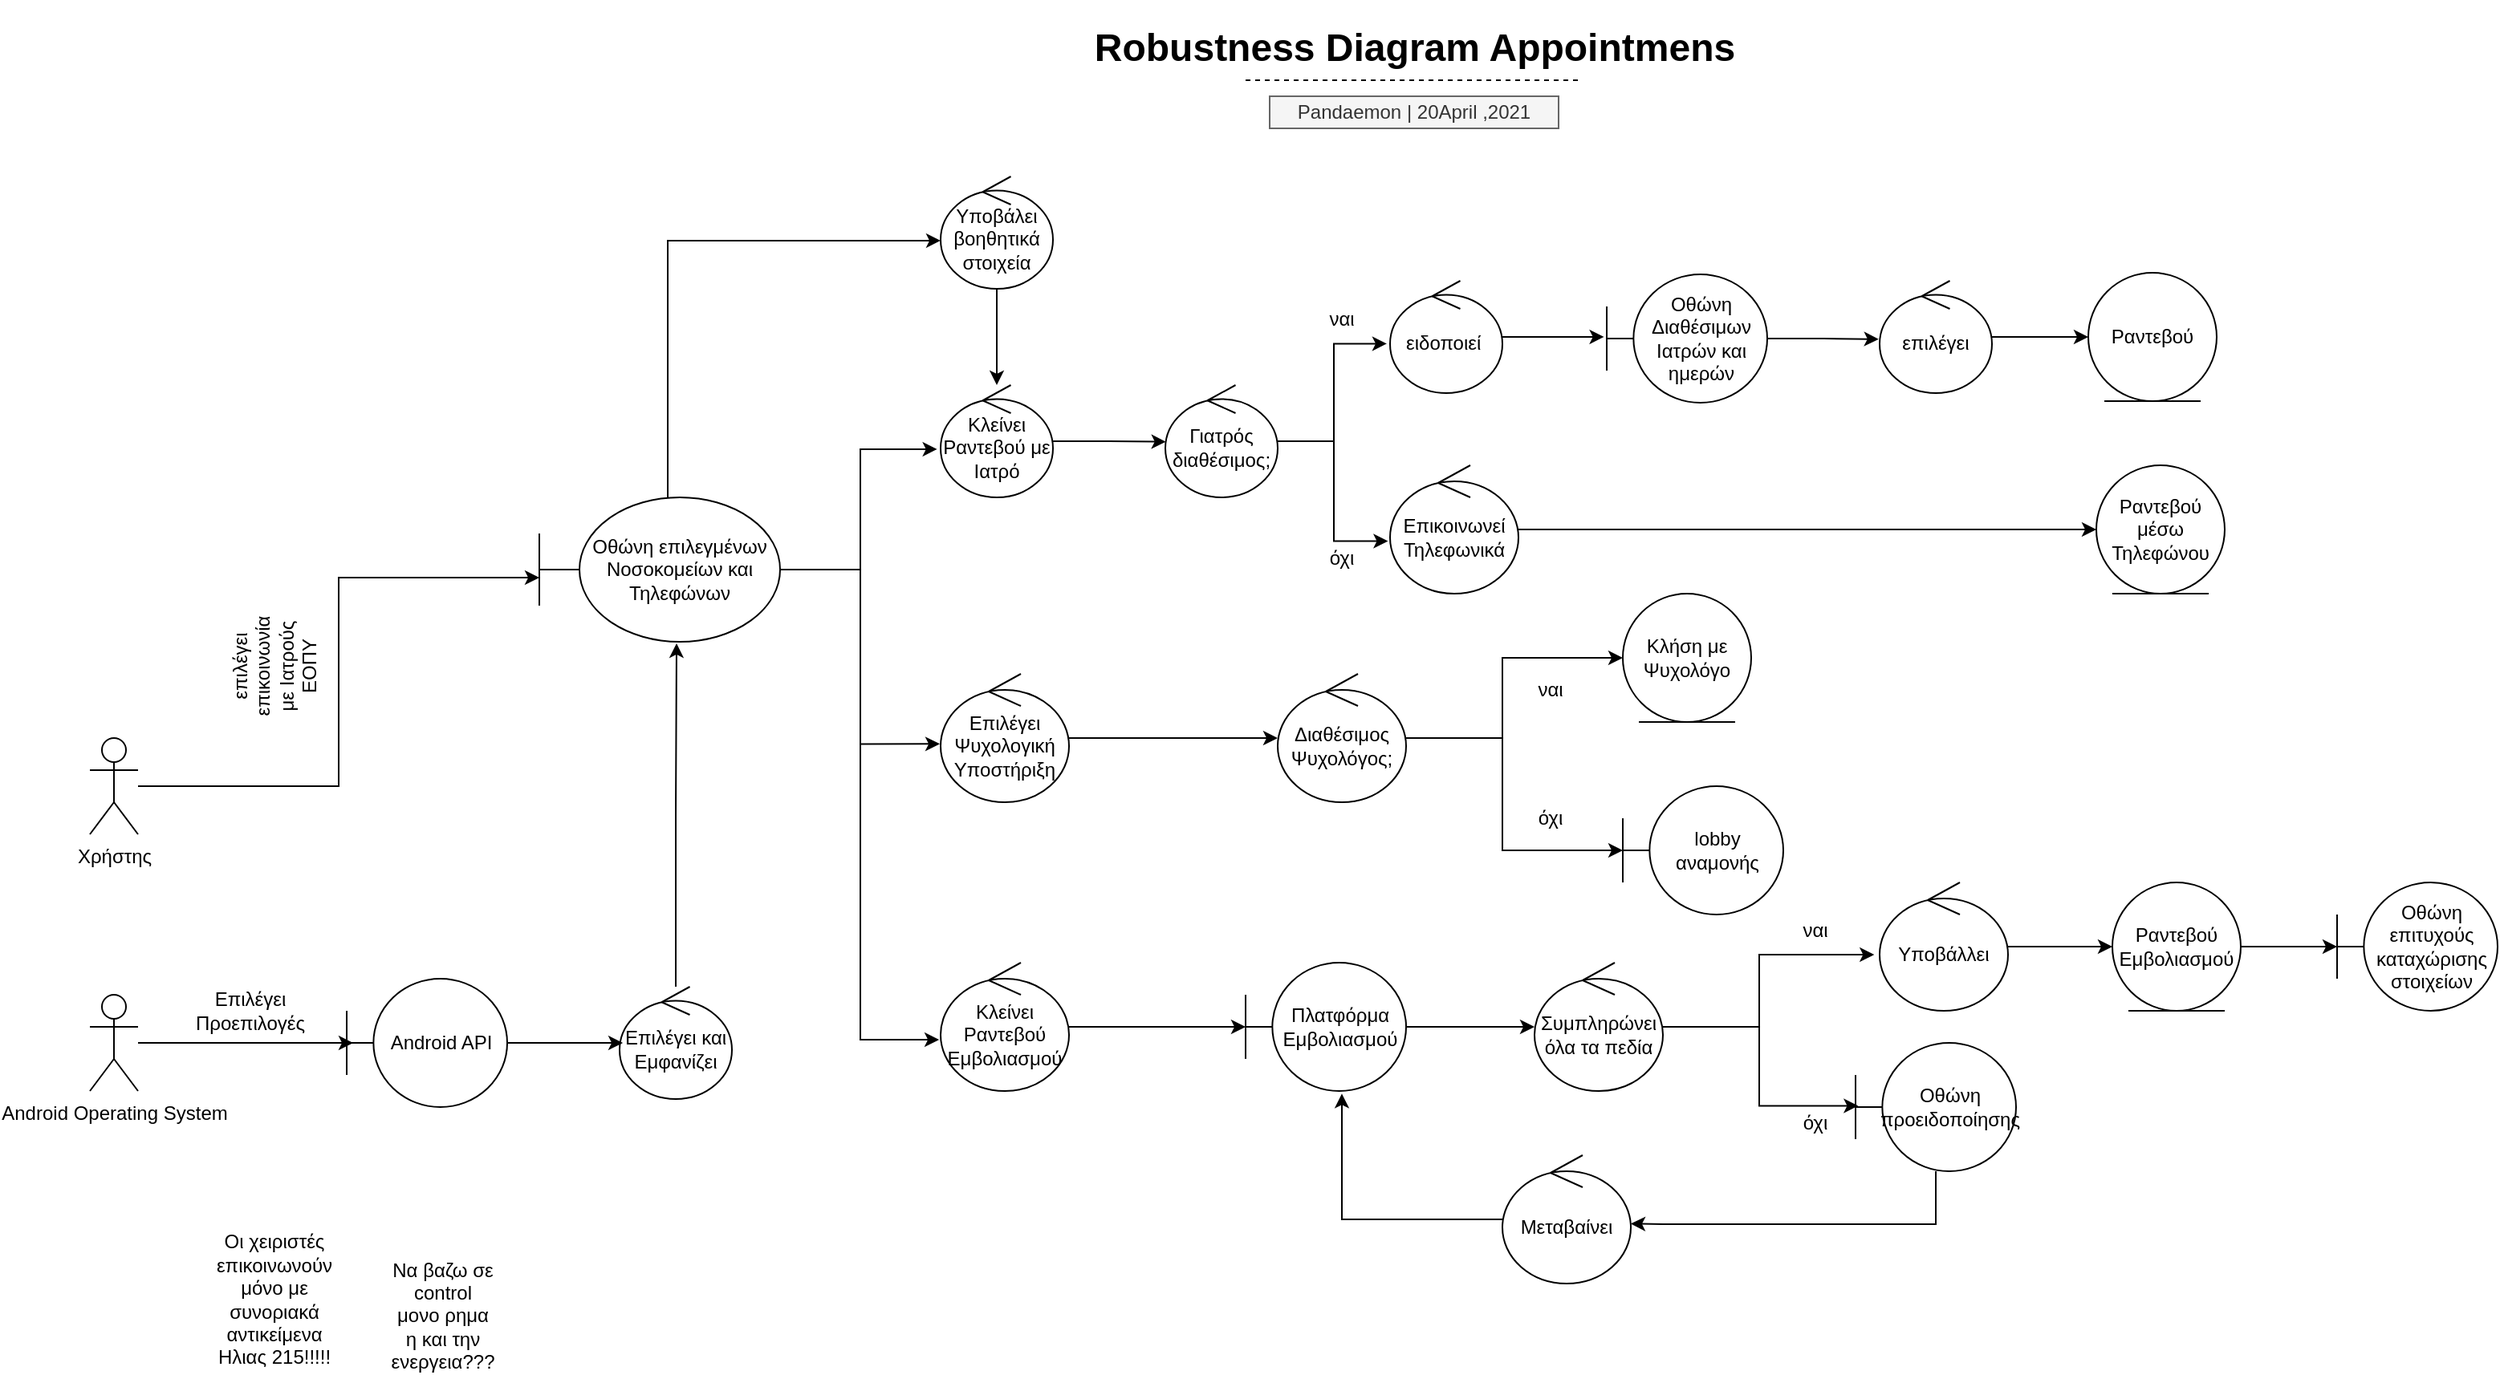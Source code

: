 <mxfile version="14.6.6" type="device"><diagram id="7kITi_UyQxHF1LhS0Tnp" name="Page-1"><mxGraphModel dx="2710" dy="1603" grid="1" gridSize="10" guides="1" tooltips="1" connect="1" arrows="1" fold="1" page="1" pageScale="1" pageWidth="850" pageHeight="1100" math="0" shadow="0"><root><mxCell id="0"/><mxCell id="1" parent="0"/><mxCell id="Lv9UlBXJeg3tqhVMwI8S-16" style="edgeStyle=orthogonalEdgeStyle;rounded=0;jumpSize=6;orthogonalLoop=1;jettySize=auto;html=1;entryX=0.6;entryY=1.021;entryDx=0;entryDy=0;entryPerimeter=0;startSize=6;endSize=6;targetPerimeterSpacing=0;sourcePerimeterSpacing=0;" edge="1" parent="1" source="Lv9UlBXJeg3tqhVMwI8S-14" target="Lv9UlBXJeg3tqhVMwI8S-4"><mxGeometry relative="1" as="geometry"><Array as="points"><mxPoint x="380" y="760"/></Array></mxGeometry></mxCell><mxCell id="r2XJ_vzKIwKcGGzzwvBL-3" value="&lt;h1&gt;Robustness Diagram Appointmens&lt;/h1&gt;" style="text;html=1;strokeColor=none;fillColor=none;spacing=5;spacingTop=-20;whiteSpace=wrap;overflow=hidden;rounded=0;fontFamily=Helvetica;align=center;" parent="1" vertex="1"><mxGeometry x="178" y="10" width="495" height="120" as="geometry"/></mxCell><mxCell id="r2XJ_vzKIwKcGGzzwvBL-1" value="Pandaemon | 20April ,2021" style="text;html=1;strokeColor=#666666;fillColor=#f5f5f5;align=center;verticalAlign=middle;whiteSpace=wrap;rounded=0;fontFamily=Helvetica;fontStyle=0;fontColor=#333333;" parent="1" vertex="1"><mxGeometry x="335" y="60" width="180" height="20" as="geometry"/></mxCell><mxCell id="r2XJ_vzKIwKcGGzzwvBL-2" value="" style="endArrow=none;dashed=1;html=1;fontFamily=Helvetica;" parent="1" edge="1"><mxGeometry width="50" height="50" relative="1" as="geometry"><mxPoint x="320" y="50" as="sourcePoint"/><mxPoint x="530" y="50" as="targetPoint"/></mxGeometry></mxCell><mxCell id="2nOJita0B08W1cfm3fg9-25" style="edgeStyle=orthogonalEdgeStyle;rounded=0;orthogonalLoop=1;jettySize=auto;html=1;entryX=-0.031;entryY=0.571;entryDx=0;entryDy=0;entryPerimeter=0;" parent="1" source="r2XJ_vzKIwKcGGzzwvBL-5" target="2nOJita0B08W1cfm3fg9-23" edge="1"><mxGeometry relative="1" as="geometry"/></mxCell><mxCell id="2nOJita0B08W1cfm3fg9-29" style="edgeStyle=orthogonalEdgeStyle;rounded=0;orthogonalLoop=1;jettySize=auto;html=1;entryX=-0.006;entryY=0.546;entryDx=0;entryDy=0;entryPerimeter=0;" parent="1" source="r2XJ_vzKIwKcGGzzwvBL-5" target="2nOJita0B08W1cfm3fg9-24" edge="1"><mxGeometry relative="1" as="geometry"/></mxCell><mxCell id="2nOJita0B08W1cfm3fg9-43" style="edgeStyle=orthogonalEdgeStyle;rounded=0;orthogonalLoop=1;jettySize=auto;html=1;entryX=0;entryY=0.571;entryDx=0;entryDy=0;entryPerimeter=0;" parent="1" source="r2XJ_vzKIwKcGGzzwvBL-5" target="2nOJita0B08W1cfm3fg9-42" edge="1"><mxGeometry relative="1" as="geometry"><Array as="points"><mxPoint x="-40" y="150"/></Array></mxGeometry></mxCell><mxCell id="Lv9UlBXJeg3tqhVMwI8S-2" style="edgeStyle=orthogonalEdgeStyle;rounded=0;orthogonalLoop=1;jettySize=auto;html=1;entryX=-0.012;entryY=0.6;entryDx=0;entryDy=0;entryPerimeter=0;" edge="1" parent="1" source="r2XJ_vzKIwKcGGzzwvBL-5" target="Lv9UlBXJeg3tqhVMwI8S-1"><mxGeometry relative="1" as="geometry"/></mxCell><mxCell id="r2XJ_vzKIwKcGGzzwvBL-5" value="Οθώνη επιλεγμένων Νοσοκομείων και Τηλεφώνων" style="shape=umlBoundary;whiteSpace=wrap;html=1;align=center;" parent="1" vertex="1"><mxGeometry x="-120" y="310" width="150" height="90" as="geometry"/></mxCell><mxCell id="r2XJ_vzKIwKcGGzzwvBL-6" value="Ραντεβού μέσω Τηλεφώνου" style="ellipse;shape=umlEntity;whiteSpace=wrap;html=1;align=center;" parent="1" vertex="1"><mxGeometry x="850" y="290" width="80" height="80" as="geometry"/></mxCell><mxCell id="2nOJita0B08W1cfm3fg9-22" style="edgeStyle=orthogonalEdgeStyle;rounded=0;orthogonalLoop=1;jettySize=auto;html=1;entryX=0.57;entryY=1.011;entryDx=0;entryDy=0;entryPerimeter=0;" parent="1" source="r2XJ_vzKIwKcGGzzwvBL-7" target="r2XJ_vzKIwKcGGzzwvBL-5" edge="1"><mxGeometry relative="1" as="geometry"/></mxCell><mxCell id="r2XJ_vzKIwKcGGzzwvBL-7" value="Επιλέγει και Εμφανίζει" style="ellipse;shape=umlControl;whiteSpace=wrap;html=1;align=center;" parent="1" vertex="1"><mxGeometry x="-70" y="615" width="70" height="70" as="geometry"/></mxCell><mxCell id="r2XJ_vzKIwKcGGzzwvBL-10" value="επιλέγει επικοινωνία με Ιατρούς ΕΟΠΥ" style="text;html=1;strokeColor=none;fillColor=none;align=center;verticalAlign=middle;whiteSpace=wrap;rounded=0;horizontal=0;" parent="1" vertex="1"><mxGeometry x="-320" y="390" width="70" height="50" as="geometry"/></mxCell><mxCell id="2nOJita0B08W1cfm3fg9-2" value="Ραντεβού" style="ellipse;shape=umlEntity;whiteSpace=wrap;html=1;align=center;" parent="1" vertex="1"><mxGeometry x="845" y="170" width="80" height="80" as="geometry"/></mxCell><mxCell id="2nOJita0B08W1cfm3fg9-12" style="edgeStyle=orthogonalEdgeStyle;rounded=0;orthogonalLoop=1;jettySize=auto;html=1;entryX=0.04;entryY=0.5;entryDx=0;entryDy=0;entryPerimeter=0;" parent="1" source="2nOJita0B08W1cfm3fg9-3" target="2nOJita0B08W1cfm3fg9-11" edge="1"><mxGeometry relative="1" as="geometry"/></mxCell><mxCell id="2nOJita0B08W1cfm3fg9-3" value="Android Operating System" style="shape=umlActor;verticalLabelPosition=bottom;verticalAlign=top;html=1;outlineConnect=0;align=center;" parent="1" vertex="1"><mxGeometry x="-400" y="620" width="30" height="60" as="geometry"/></mxCell><mxCell id="2nOJita0B08W1cfm3fg9-19" style="edgeStyle=orthogonalEdgeStyle;rounded=0;orthogonalLoop=1;jettySize=auto;html=1;entryX=0;entryY=0.556;entryDx=0;entryDy=0;entryPerimeter=0;" parent="1" source="r2XJ_vzKIwKcGGzzwvBL-4" target="r2XJ_vzKIwKcGGzzwvBL-5" edge="1"><mxGeometry relative="1" as="geometry"/></mxCell><mxCell id="r2XJ_vzKIwKcGGzzwvBL-4" value="Χρήστης" style="shape=umlActor;verticalLabelPosition=bottom;verticalAlign=top;html=1;outlineConnect=0;align=center;" parent="1" vertex="1"><mxGeometry x="-400" y="460" width="30" height="60" as="geometry"/></mxCell><mxCell id="2nOJita0B08W1cfm3fg9-8" value=" Οι χειριστές επικοινωνούν μόνο με συνοριακά αντικείμενα Ηλιας 215!!!!!&lt;br&gt;" style="text;html=1;strokeColor=none;fillColor=none;align=center;verticalAlign=middle;whiteSpace=wrap;rounded=0;" parent="1" vertex="1"><mxGeometry x="-305" y="800" width="40" height="20" as="geometry"/></mxCell><mxCell id="2nOJita0B08W1cfm3fg9-9" style="edgeStyle=orthogonalEdgeStyle;rounded=0;orthogonalLoop=1;jettySize=auto;html=1;exitX=0.5;exitY=1;exitDx=0;exitDy=0;" parent="1" source="2nOJita0B08W1cfm3fg9-8" target="2nOJita0B08W1cfm3fg9-8" edge="1"><mxGeometry relative="1" as="geometry"/></mxCell><mxCell id="2nOJita0B08W1cfm3fg9-13" style="edgeStyle=orthogonalEdgeStyle;rounded=0;orthogonalLoop=1;jettySize=auto;html=1;entryX=0.029;entryY=0.5;entryDx=0;entryDy=0;entryPerimeter=0;" parent="1" source="2nOJita0B08W1cfm3fg9-11" target="r2XJ_vzKIwKcGGzzwvBL-7" edge="1"><mxGeometry relative="1" as="geometry"/></mxCell><mxCell id="2nOJita0B08W1cfm3fg9-11" value="Android API" style="shape=umlBoundary;whiteSpace=wrap;html=1;align=center;" parent="1" vertex="1"><mxGeometry x="-240" y="610" width="100" height="80" as="geometry"/></mxCell><mxCell id="2nOJita0B08W1cfm3fg9-28" style="edgeStyle=orthogonalEdgeStyle;rounded=0;orthogonalLoop=1;jettySize=auto;html=1;entryX=0.005;entryY=0.505;entryDx=0;entryDy=0;entryPerimeter=0;" parent="1" source="2nOJita0B08W1cfm3fg9-23" target="2nOJita0B08W1cfm3fg9-26" edge="1"><mxGeometry relative="1" as="geometry"/></mxCell><mxCell id="2nOJita0B08W1cfm3fg9-23" value="Κλείνει Ραντεβού με Ιατρό" style="ellipse;shape=umlControl;whiteSpace=wrap;html=1;align=center;" parent="1" vertex="1"><mxGeometry x="130" y="240" width="70" height="70" as="geometry"/></mxCell><mxCell id="2nOJita0B08W1cfm3fg9-36" style="edgeStyle=orthogonalEdgeStyle;rounded=0;orthogonalLoop=1;jettySize=auto;html=1;" parent="1" source="2nOJita0B08W1cfm3fg9-24" target="2nOJita0B08W1cfm3fg9-35" edge="1"><mxGeometry relative="1" as="geometry"/></mxCell><mxCell id="2nOJita0B08W1cfm3fg9-24" value="Επιλέγει Ψυχολογική Υποστήριξη" style="ellipse;shape=umlControl;whiteSpace=wrap;html=1;align=center;" parent="1" vertex="1"><mxGeometry x="130" y="420" width="80" height="80" as="geometry"/></mxCell><mxCell id="2nOJita0B08W1cfm3fg9-56" style="edgeStyle=orthogonalEdgeStyle;rounded=0;orthogonalLoop=1;jettySize=auto;html=1;entryX=-0.016;entryY=0.591;entryDx=0;entryDy=0;entryPerimeter=0;fontSize=12;" parent="1" source="2nOJita0B08W1cfm3fg9-26" target="2nOJita0B08W1cfm3fg9-54" edge="1"><mxGeometry relative="1" as="geometry"/></mxCell><mxCell id="2nOJita0B08W1cfm3fg9-66" style="edgeStyle=orthogonalEdgeStyle;rounded=0;orthogonalLoop=1;jettySize=auto;html=1;entryX=-0.029;entryY=0.56;entryDx=0;entryDy=0;entryPerimeter=0;fontSize=12;" parent="1" source="2nOJita0B08W1cfm3fg9-26" target="2nOJita0B08W1cfm3fg9-48" edge="1"><mxGeometry relative="1" as="geometry"/></mxCell><mxCell id="2nOJita0B08W1cfm3fg9-26" value="Γιατρός διαθέσιμος;" style="ellipse;shape=umlControl;whiteSpace=wrap;html=1;align=center;" parent="1" vertex="1"><mxGeometry x="270" y="240" width="70" height="70" as="geometry"/></mxCell><mxCell id="2nOJita0B08W1cfm3fg9-30" value="Κλήση με Ψυχολόγο" style="ellipse;shape=umlEntity;whiteSpace=wrap;html=1;align=center;" parent="1" vertex="1"><mxGeometry x="555" y="370" width="80" height="80" as="geometry"/></mxCell><mxCell id="2nOJita0B08W1cfm3fg9-34" value="Επιλέγει Προεπιλογές" style="text;html=1;strokeColor=none;fillColor=none;align=center;verticalAlign=middle;whiteSpace=wrap;rounded=0;" parent="1" vertex="1"><mxGeometry x="-320" y="620" width="40" height="20" as="geometry"/></mxCell><mxCell id="2nOJita0B08W1cfm3fg9-37" style="edgeStyle=orthogonalEdgeStyle;rounded=0;orthogonalLoop=1;jettySize=auto;html=1;entryX=0;entryY=0.5;entryDx=0;entryDy=0;" parent="1" source="2nOJita0B08W1cfm3fg9-35" target="2nOJita0B08W1cfm3fg9-30" edge="1"><mxGeometry relative="1" as="geometry"><Array as="points"><mxPoint x="480" y="460"/><mxPoint x="480" y="410"/></Array></mxGeometry></mxCell><mxCell id="2nOJita0B08W1cfm3fg9-70" style="edgeStyle=orthogonalEdgeStyle;rounded=0;orthogonalLoop=1;jettySize=auto;html=1;fontSize=12;targetPerimeterSpacing=0;startSize=6;endSize=6;jumpSize=6;" parent="1" source="2nOJita0B08W1cfm3fg9-35" target="2nOJita0B08W1cfm3fg9-68" edge="1"><mxGeometry relative="1" as="geometry"><Array as="points"><mxPoint x="480" y="460"/><mxPoint x="480" y="530"/></Array></mxGeometry></mxCell><mxCell id="2nOJita0B08W1cfm3fg9-35" value="Διαθέσιμος Ψυχολόγος;" style="ellipse;shape=umlControl;whiteSpace=wrap;html=1;align=center;" parent="1" vertex="1"><mxGeometry x="340" y="420" width="80" height="80" as="geometry"/></mxCell><mxCell id="2nOJita0B08W1cfm3fg9-38" value="ναι" style="text;html=1;strokeColor=none;fillColor=none;align=center;verticalAlign=middle;whiteSpace=wrap;rounded=0;" parent="1" vertex="1"><mxGeometry x="490" y="420" width="40" height="20" as="geometry"/></mxCell><mxCell id="2nOJita0B08W1cfm3fg9-41" value="όχι" style="text;html=1;strokeColor=none;fillColor=none;align=center;verticalAlign=middle;whiteSpace=wrap;rounded=0;" parent="1" vertex="1"><mxGeometry x="490" y="500" width="40" height="20" as="geometry"/></mxCell><mxCell id="2nOJita0B08W1cfm3fg9-53" style="edgeStyle=orthogonalEdgeStyle;rounded=0;orthogonalLoop=1;jettySize=auto;html=1;fontSize=12;" parent="1" source="2nOJita0B08W1cfm3fg9-42" target="2nOJita0B08W1cfm3fg9-23" edge="1"><mxGeometry relative="1" as="geometry"/></mxCell><mxCell id="2nOJita0B08W1cfm3fg9-42" value="Υποβάλει βοηθητικά στοιχεία" style="ellipse;shape=umlControl;whiteSpace=wrap;html=1;align=center;" parent="1" vertex="1"><mxGeometry x="130" y="110" width="70" height="70" as="geometry"/></mxCell><mxCell id="2nOJita0B08W1cfm3fg9-44" value=" Να βαζω σε control μονο ρημα η και την ενεργεια???&lt;br&gt;" style="text;html=1;strokeColor=none;fillColor=none;align=center;verticalAlign=middle;whiteSpace=wrap;rounded=0;" parent="1" vertex="1"><mxGeometry x="-200" y="800" width="40" height="40" as="geometry"/></mxCell><mxCell id="2nOJita0B08W1cfm3fg9-47" value="ναι" style="text;html=1;strokeColor=none;fillColor=none;align=center;verticalAlign=middle;whiteSpace=wrap;rounded=0;fontSize=12;spacing=2;spacingLeft=0;spacingRight=0;spacingBottom=0;rotation=0;" parent="1" vertex="1"><mxGeometry x="360" y="189" width="40" height="20" as="geometry"/></mxCell><mxCell id="2nOJita0B08W1cfm3fg9-62" style="edgeStyle=orthogonalEdgeStyle;rounded=0;orthogonalLoop=1;jettySize=auto;html=1;entryX=-0.017;entryY=0.487;entryDx=0;entryDy=0;entryPerimeter=0;fontSize=12;" parent="1" source="2nOJita0B08W1cfm3fg9-48" target="2nOJita0B08W1cfm3fg9-60" edge="1"><mxGeometry relative="1" as="geometry"/></mxCell><mxCell id="2nOJita0B08W1cfm3fg9-48" value="ειδοποιεί&amp;nbsp;" style="ellipse;shape=umlControl;whiteSpace=wrap;html=1;align=center;" parent="1" vertex="1"><mxGeometry x="410" y="175" width="70" height="70" as="geometry"/></mxCell><mxCell id="2nOJita0B08W1cfm3fg9-67" style="edgeStyle=orthogonalEdgeStyle;rounded=0;orthogonalLoop=1;jettySize=auto;html=1;entryX=0;entryY=0.5;entryDx=0;entryDy=0;fontSize=12;" parent="1" source="2nOJita0B08W1cfm3fg9-54" target="r2XJ_vzKIwKcGGzzwvBL-6" edge="1"><mxGeometry relative="1" as="geometry"/></mxCell><mxCell id="2nOJita0B08W1cfm3fg9-54" value="Επικοινωνεί Τηλεφωνικά" style="ellipse;shape=umlControl;whiteSpace=wrap;html=1;align=center;" parent="1" vertex="1"><mxGeometry x="410" y="290" width="80" height="80" as="geometry"/></mxCell><mxCell id="2nOJita0B08W1cfm3fg9-59" value="όχι" style="text;html=1;strokeColor=none;fillColor=none;align=center;verticalAlign=middle;whiteSpace=wrap;rounded=0;" parent="1" vertex="1"><mxGeometry x="360" y="338" width="40" height="20" as="geometry"/></mxCell><mxCell id="2nOJita0B08W1cfm3fg9-64" style="edgeStyle=orthogonalEdgeStyle;rounded=0;orthogonalLoop=1;jettySize=auto;html=1;entryX=-0.009;entryY=0.52;entryDx=0;entryDy=0;entryPerimeter=0;fontSize=12;" parent="1" source="2nOJita0B08W1cfm3fg9-60" target="2nOJita0B08W1cfm3fg9-63" edge="1"><mxGeometry relative="1" as="geometry"/></mxCell><mxCell id="2nOJita0B08W1cfm3fg9-60" value="Οθώνη Διαθέσιμων Ιατρών και ημερών" style="shape=umlBoundary;whiteSpace=wrap;html=1;align=center;" parent="1" vertex="1"><mxGeometry x="545" y="171" width="100" height="80" as="geometry"/></mxCell><mxCell id="2nOJita0B08W1cfm3fg9-65" style="edgeStyle=orthogonalEdgeStyle;rounded=0;orthogonalLoop=1;jettySize=auto;html=1;entryX=0;entryY=0.5;entryDx=0;entryDy=0;fontSize=12;" parent="1" source="2nOJita0B08W1cfm3fg9-63" target="2nOJita0B08W1cfm3fg9-2" edge="1"><mxGeometry relative="1" as="geometry"/></mxCell><mxCell id="2nOJita0B08W1cfm3fg9-63" value="επιλέγει" style="ellipse;shape=umlControl;whiteSpace=wrap;html=1;align=center;" parent="1" vertex="1"><mxGeometry x="715" y="175" width="70" height="70" as="geometry"/></mxCell><mxCell id="2nOJita0B08W1cfm3fg9-68" value="lobby αναμονής" style="shape=umlBoundary;whiteSpace=wrap;html=1;align=center;" parent="1" vertex="1"><mxGeometry x="555" y="490" width="100" height="80" as="geometry"/></mxCell><mxCell id="Lv9UlBXJeg3tqhVMwI8S-5" value="" style="edgeStyle=orthogonalEdgeStyle;rounded=0;jumpSize=6;orthogonalLoop=1;jettySize=auto;html=1;startSize=6;endSize=6;targetPerimeterSpacing=0;" edge="1" parent="1" source="Lv9UlBXJeg3tqhVMwI8S-1" target="Lv9UlBXJeg3tqhVMwI8S-4"><mxGeometry relative="1" as="geometry"/></mxCell><mxCell id="Lv9UlBXJeg3tqhVMwI8S-1" value="Κλείνει Ραντεβού Εμβολιασμού" style="ellipse;shape=umlControl;whiteSpace=wrap;html=1;align=center;" vertex="1" parent="1"><mxGeometry x="130" y="600" width="80" height="80" as="geometry"/></mxCell><mxCell id="Lv9UlBXJeg3tqhVMwI8S-7" value="" style="edgeStyle=orthogonalEdgeStyle;rounded=0;jumpSize=6;orthogonalLoop=1;jettySize=auto;html=1;startSize=6;endSize=6;targetPerimeterSpacing=0;" edge="1" parent="1" source="Lv9UlBXJeg3tqhVMwI8S-4" target="Lv9UlBXJeg3tqhVMwI8S-6"><mxGeometry relative="1" as="geometry"/></mxCell><mxCell id="Lv9UlBXJeg3tqhVMwI8S-4" value="Πλατφόρμα Εμβολιασμού" style="shape=umlBoundary;whiteSpace=wrap;html=1;align=center;" vertex="1" parent="1"><mxGeometry x="320" y="600" width="100" height="80" as="geometry"/></mxCell><mxCell id="Lv9UlBXJeg3tqhVMwI8S-9" style="edgeStyle=orthogonalEdgeStyle;rounded=0;jumpSize=6;orthogonalLoop=1;jettySize=auto;html=1;entryX=-0.042;entryY=0.563;entryDx=0;entryDy=0;entryPerimeter=0;startSize=6;endSize=6;targetPerimeterSpacing=0;" edge="1" parent="1" source="Lv9UlBXJeg3tqhVMwI8S-6" target="Lv9UlBXJeg3tqhVMwI8S-8"><mxGeometry relative="1" as="geometry"><Array as="points"><mxPoint x="640" y="640"/><mxPoint x="640" y="595"/></Array></mxGeometry></mxCell><mxCell id="Lv9UlBXJeg3tqhVMwI8S-12" style="edgeStyle=orthogonalEdgeStyle;rounded=0;jumpSize=6;orthogonalLoop=1;jettySize=auto;html=1;entryX=0.017;entryY=0.49;entryDx=0;entryDy=0;entryPerimeter=0;startSize=6;endSize=6;targetPerimeterSpacing=0;" edge="1" parent="1" source="Lv9UlBXJeg3tqhVMwI8S-6" target="Lv9UlBXJeg3tqhVMwI8S-11"><mxGeometry relative="1" as="geometry"/></mxCell><mxCell id="Lv9UlBXJeg3tqhVMwI8S-6" value="Συμπληρώνει όλα τα πεδία" style="ellipse;shape=umlControl;whiteSpace=wrap;html=1;align=center;" vertex="1" parent="1"><mxGeometry x="500" y="600" width="80" height="80" as="geometry"/></mxCell><mxCell id="Lv9UlBXJeg3tqhVMwI8S-20" value="" style="edgeStyle=orthogonalEdgeStyle;rounded=0;jumpSize=6;orthogonalLoop=1;jettySize=auto;html=1;startSize=6;endSize=6;sourcePerimeterSpacing=0;targetPerimeterSpacing=0;" edge="1" parent="1" source="Lv9UlBXJeg3tqhVMwI8S-8" target="Lv9UlBXJeg3tqhVMwI8S-19"><mxGeometry relative="1" as="geometry"/></mxCell><mxCell id="Lv9UlBXJeg3tqhVMwI8S-8" value="Υποβάλλει" style="ellipse;shape=umlControl;whiteSpace=wrap;html=1;align=center;" vertex="1" parent="1"><mxGeometry x="715" y="550" width="80" height="80" as="geometry"/></mxCell><mxCell id="Lv9UlBXJeg3tqhVMwI8S-15" style="edgeStyle=orthogonalEdgeStyle;rounded=0;jumpSize=6;orthogonalLoop=1;jettySize=auto;html=1;startSize=6;endSize=6;targetPerimeterSpacing=0;entryX=1;entryY=0.534;entryDx=0;entryDy=0;entryPerimeter=0;sourcePerimeterSpacing=0;" edge="1" parent="1" source="Lv9UlBXJeg3tqhVMwI8S-11" target="Lv9UlBXJeg3tqhVMwI8S-14"><mxGeometry relative="1" as="geometry"><mxPoint x="563" y="763" as="targetPoint"/><Array as="points"><mxPoint x="750" y="763"/><mxPoint x="580" y="763"/></Array></mxGeometry></mxCell><mxCell id="Lv9UlBXJeg3tqhVMwI8S-11" value="Οθώνη προειδοποίησης" style="shape=umlBoundary;whiteSpace=wrap;html=1;align=center;" vertex="1" parent="1"><mxGeometry x="700" y="650" width="100" height="80" as="geometry"/></mxCell><mxCell id="Lv9UlBXJeg3tqhVMwI8S-14" value="Μεταβαίνει" style="ellipse;shape=umlControl;whiteSpace=wrap;html=1;align=center;" vertex="1" parent="1"><mxGeometry x="480" y="720" width="80" height="80" as="geometry"/></mxCell><mxCell id="Lv9UlBXJeg3tqhVMwI8S-17" value="ναι" style="text;html=1;strokeColor=none;fillColor=none;align=center;verticalAlign=middle;whiteSpace=wrap;rounded=0;" vertex="1" parent="1"><mxGeometry x="655" y="570" width="40" height="20" as="geometry"/></mxCell><mxCell id="Lv9UlBXJeg3tqhVMwI8S-18" value="όχι" style="text;html=1;strokeColor=none;fillColor=none;align=center;verticalAlign=middle;whiteSpace=wrap;rounded=0;" vertex="1" parent="1"><mxGeometry x="655" y="690" width="40" height="20" as="geometry"/></mxCell><mxCell id="Lv9UlBXJeg3tqhVMwI8S-22" value="" style="edgeStyle=orthogonalEdgeStyle;rounded=0;jumpSize=6;orthogonalLoop=1;jettySize=auto;html=1;startSize=6;endSize=6;sourcePerimeterSpacing=0;targetPerimeterSpacing=0;" edge="1" parent="1" source="Lv9UlBXJeg3tqhVMwI8S-19" target="Lv9UlBXJeg3tqhVMwI8S-21"><mxGeometry relative="1" as="geometry"/></mxCell><mxCell id="Lv9UlBXJeg3tqhVMwI8S-19" value="Ραντεβού Εμβολιασμού" style="ellipse;shape=umlEntity;whiteSpace=wrap;html=1;align=center;" vertex="1" parent="1"><mxGeometry x="860" y="550" width="80" height="80" as="geometry"/></mxCell><mxCell id="Lv9UlBXJeg3tqhVMwI8S-21" value="Οθώνη επιτυχούς καταχώρισης στοιχείων" style="shape=umlBoundary;whiteSpace=wrap;html=1;align=center;" vertex="1" parent="1"><mxGeometry x="1000" y="550" width="100" height="80" as="geometry"/></mxCell></root></mxGraphModel></diagram></mxfile>